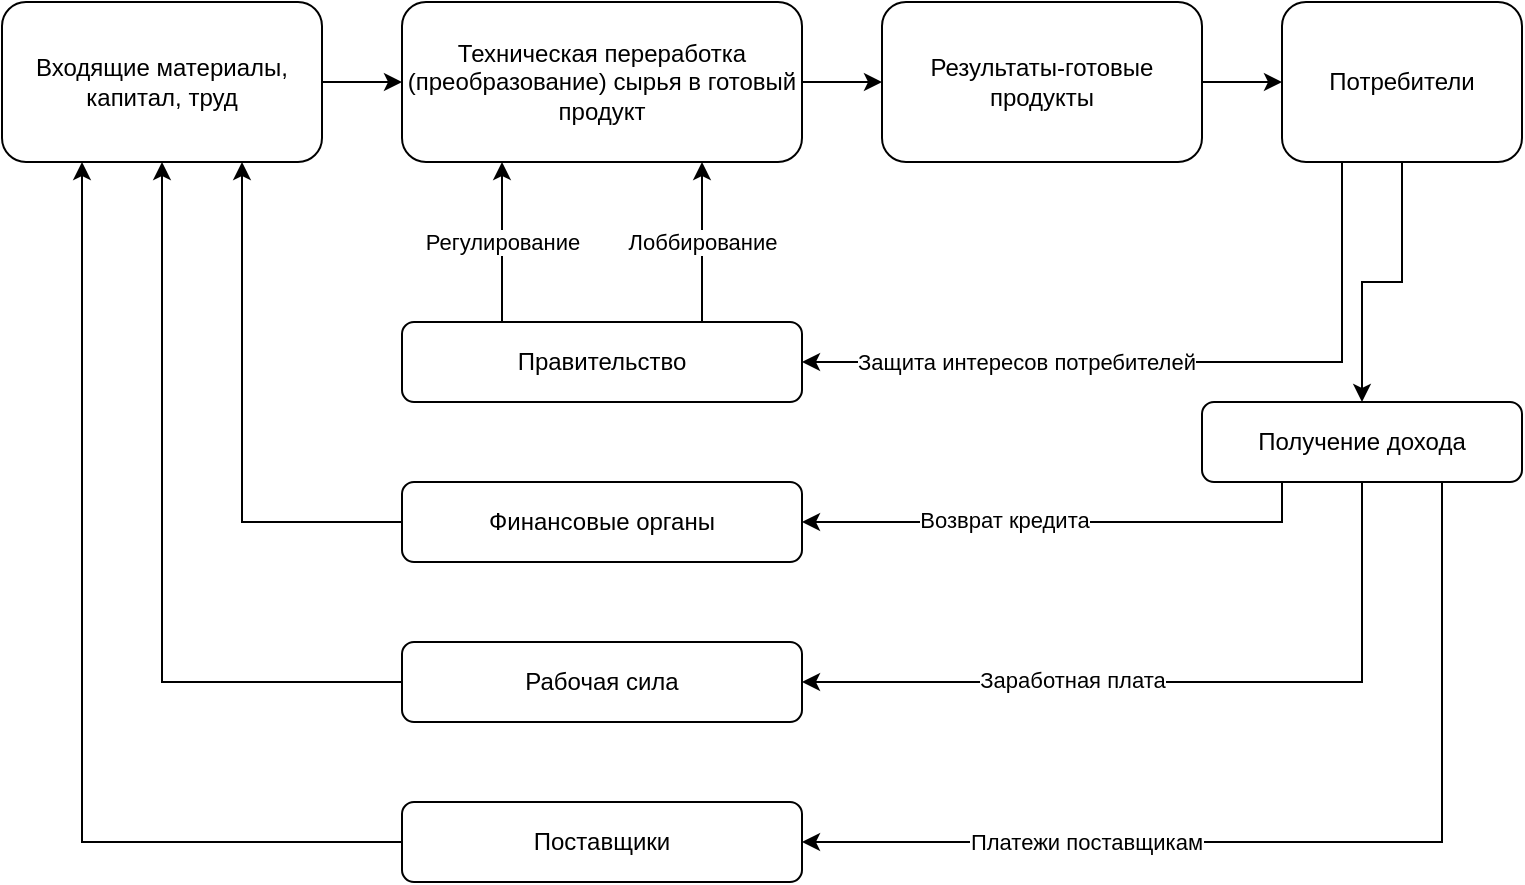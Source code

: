 <mxfile version="20.3.0" type="github">
  <diagram id="WiuyMp_RUBwJ1tMxnkiM" name="Страница 1">
    <mxGraphModel dx="946" dy="646" grid="1" gridSize="10" guides="1" tooltips="1" connect="1" arrows="1" fold="1" page="1" pageScale="1" pageWidth="827" pageHeight="1169" math="0" shadow="0">
      <root>
        <mxCell id="0" />
        <mxCell id="1" parent="0" />
        <mxCell id="XUD_TKHbQNdrTEIZYywG-11" value="" style="edgeStyle=orthogonalEdgeStyle;rounded=0;orthogonalLoop=1;jettySize=auto;html=1;" edge="1" parent="1" source="XUD_TKHbQNdrTEIZYywG-1" target="XUD_TKHbQNdrTEIZYywG-2">
          <mxGeometry relative="1" as="geometry" />
        </mxCell>
        <mxCell id="XUD_TKHbQNdrTEIZYywG-1" value="Техническая переработка (преобразование) сырья в готовый продукт" style="rounded=1;whiteSpace=wrap;html=1;" vertex="1" parent="1">
          <mxGeometry x="320" y="200" width="200" height="80" as="geometry" />
        </mxCell>
        <mxCell id="XUD_TKHbQNdrTEIZYywG-12" value="" style="edgeStyle=orthogonalEdgeStyle;rounded=0;orthogonalLoop=1;jettySize=auto;html=1;" edge="1" parent="1" source="XUD_TKHbQNdrTEIZYywG-2" target="XUD_TKHbQNdrTEIZYywG-3">
          <mxGeometry relative="1" as="geometry" />
        </mxCell>
        <mxCell id="XUD_TKHbQNdrTEIZYywG-2" value="Результаты-готовые продукты" style="rounded=1;whiteSpace=wrap;html=1;" vertex="1" parent="1">
          <mxGeometry x="560" y="200" width="160" height="80" as="geometry" />
        </mxCell>
        <mxCell id="XUD_TKHbQNdrTEIZYywG-13" value="" style="edgeStyle=orthogonalEdgeStyle;rounded=0;orthogonalLoop=1;jettySize=auto;html=1;" edge="1" parent="1" source="XUD_TKHbQNdrTEIZYywG-3" target="XUD_TKHbQNdrTEIZYywG-6">
          <mxGeometry relative="1" as="geometry" />
        </mxCell>
        <mxCell id="XUD_TKHbQNdrTEIZYywG-17" style="edgeStyle=orthogonalEdgeStyle;rounded=0;orthogonalLoop=1;jettySize=auto;html=1;exitX=0.25;exitY=1;exitDx=0;exitDy=0;entryX=1;entryY=0.5;entryDx=0;entryDy=0;" edge="1" parent="1" source="XUD_TKHbQNdrTEIZYywG-3" target="XUD_TKHbQNdrTEIZYywG-5">
          <mxGeometry relative="1" as="geometry" />
        </mxCell>
        <mxCell id="XUD_TKHbQNdrTEIZYywG-18" value="Защита интересов потребителей" style="edgeLabel;html=1;align=center;verticalAlign=middle;resizable=0;points=[];" vertex="1" connectable="0" parent="XUD_TKHbQNdrTEIZYywG-17">
          <mxGeometry x="0.395" relative="1" as="geometry">
            <mxPoint as="offset" />
          </mxGeometry>
        </mxCell>
        <mxCell id="XUD_TKHbQNdrTEIZYywG-3" value="Потребители" style="rounded=1;whiteSpace=wrap;html=1;" vertex="1" parent="1">
          <mxGeometry x="760" y="200" width="120" height="80" as="geometry" />
        </mxCell>
        <mxCell id="XUD_TKHbQNdrTEIZYywG-10" value="" style="edgeStyle=orthogonalEdgeStyle;rounded=0;orthogonalLoop=1;jettySize=auto;html=1;" edge="1" parent="1" source="XUD_TKHbQNdrTEIZYywG-4" target="XUD_TKHbQNdrTEIZYywG-1">
          <mxGeometry relative="1" as="geometry" />
        </mxCell>
        <mxCell id="XUD_TKHbQNdrTEIZYywG-4" value="Входящие материалы, капитал, труд" style="rounded=1;whiteSpace=wrap;html=1;" vertex="1" parent="1">
          <mxGeometry x="120" y="200" width="160" height="80" as="geometry" />
        </mxCell>
        <mxCell id="XUD_TKHbQNdrTEIZYywG-14" style="edgeStyle=orthogonalEdgeStyle;rounded=0;orthogonalLoop=1;jettySize=auto;html=1;exitX=0.75;exitY=0;exitDx=0;exitDy=0;entryX=0.75;entryY=1;entryDx=0;entryDy=0;" edge="1" parent="1" source="XUD_TKHbQNdrTEIZYywG-5" target="XUD_TKHbQNdrTEIZYywG-1">
          <mxGeometry relative="1" as="geometry" />
        </mxCell>
        <mxCell id="XUD_TKHbQNdrTEIZYywG-16" value="Лоббирование" style="edgeLabel;html=1;align=center;verticalAlign=middle;resizable=0;points=[];" vertex="1" connectable="0" parent="XUD_TKHbQNdrTEIZYywG-14">
          <mxGeometry x="0.037" relative="1" as="geometry">
            <mxPoint y="1" as="offset" />
          </mxGeometry>
        </mxCell>
        <mxCell id="XUD_TKHbQNdrTEIZYywG-15" value="Регулирование" style="edgeStyle=orthogonalEdgeStyle;rounded=0;orthogonalLoop=1;jettySize=auto;html=1;exitX=0.25;exitY=0;exitDx=0;exitDy=0;entryX=0.25;entryY=1;entryDx=0;entryDy=0;" edge="1" parent="1" source="XUD_TKHbQNdrTEIZYywG-5" target="XUD_TKHbQNdrTEIZYywG-1">
          <mxGeometry relative="1" as="geometry" />
        </mxCell>
        <mxCell id="XUD_TKHbQNdrTEIZYywG-5" value="Правительство" style="rounded=1;whiteSpace=wrap;html=1;" vertex="1" parent="1">
          <mxGeometry x="320" y="360" width="200" height="40" as="geometry" />
        </mxCell>
        <mxCell id="XUD_TKHbQNdrTEIZYywG-19" style="edgeStyle=orthogonalEdgeStyle;rounded=0;orthogonalLoop=1;jettySize=auto;html=1;exitX=0.25;exitY=1;exitDx=0;exitDy=0;entryX=1;entryY=0.5;entryDx=0;entryDy=0;" edge="1" parent="1" source="XUD_TKHbQNdrTEIZYywG-6" target="XUD_TKHbQNdrTEIZYywG-7">
          <mxGeometry relative="1" as="geometry" />
        </mxCell>
        <mxCell id="XUD_TKHbQNdrTEIZYywG-25" value="Возврат кредита" style="edgeLabel;html=1;align=center;verticalAlign=middle;resizable=0;points=[];" vertex="1" connectable="0" parent="XUD_TKHbQNdrTEIZYywG-19">
          <mxGeometry x="0.223" y="-1" relative="1" as="geometry">
            <mxPoint as="offset" />
          </mxGeometry>
        </mxCell>
        <mxCell id="XUD_TKHbQNdrTEIZYywG-20" style="edgeStyle=orthogonalEdgeStyle;rounded=0;orthogonalLoop=1;jettySize=auto;html=1;exitX=0.5;exitY=1;exitDx=0;exitDy=0;entryX=1;entryY=0.5;entryDx=0;entryDy=0;" edge="1" parent="1" source="XUD_TKHbQNdrTEIZYywG-6" target="XUD_TKHbQNdrTEIZYywG-8">
          <mxGeometry relative="1" as="geometry" />
        </mxCell>
        <mxCell id="XUD_TKHbQNdrTEIZYywG-26" value="Заработная плата" style="edgeLabel;html=1;align=center;verticalAlign=middle;resizable=0;points=[];" vertex="1" connectable="0" parent="XUD_TKHbQNdrTEIZYywG-20">
          <mxGeometry x="0.289" y="-1" relative="1" as="geometry">
            <mxPoint as="offset" />
          </mxGeometry>
        </mxCell>
        <mxCell id="XUD_TKHbQNdrTEIZYywG-21" style="edgeStyle=orthogonalEdgeStyle;rounded=0;orthogonalLoop=1;jettySize=auto;html=1;exitX=0.75;exitY=1;exitDx=0;exitDy=0;entryX=1;entryY=0.5;entryDx=0;entryDy=0;" edge="1" parent="1" source="XUD_TKHbQNdrTEIZYywG-6" target="XUD_TKHbQNdrTEIZYywG-9">
          <mxGeometry relative="1" as="geometry" />
        </mxCell>
        <mxCell id="XUD_TKHbQNdrTEIZYywG-27" value="Платежи поставщикам" style="edgeLabel;html=1;align=center;verticalAlign=middle;resizable=0;points=[];" vertex="1" connectable="0" parent="XUD_TKHbQNdrTEIZYywG-21">
          <mxGeometry x="0.432" relative="1" as="geometry">
            <mxPoint as="offset" />
          </mxGeometry>
        </mxCell>
        <mxCell id="XUD_TKHbQNdrTEIZYywG-6" value="Получение дохода" style="rounded=1;whiteSpace=wrap;html=1;" vertex="1" parent="1">
          <mxGeometry x="720" y="400" width="160" height="40" as="geometry" />
        </mxCell>
        <mxCell id="XUD_TKHbQNdrTEIZYywG-22" style="edgeStyle=orthogonalEdgeStyle;rounded=0;orthogonalLoop=1;jettySize=auto;html=1;exitX=0;exitY=0.5;exitDx=0;exitDy=0;entryX=0.75;entryY=1;entryDx=0;entryDy=0;" edge="1" parent="1" source="XUD_TKHbQNdrTEIZYywG-7" target="XUD_TKHbQNdrTEIZYywG-4">
          <mxGeometry relative="1" as="geometry" />
        </mxCell>
        <mxCell id="XUD_TKHbQNdrTEIZYywG-7" value="Финансовые органы" style="rounded=1;whiteSpace=wrap;html=1;" vertex="1" parent="1">
          <mxGeometry x="320" y="440" width="200" height="40" as="geometry" />
        </mxCell>
        <mxCell id="XUD_TKHbQNdrTEIZYywG-23" style="edgeStyle=orthogonalEdgeStyle;rounded=0;orthogonalLoop=1;jettySize=auto;html=1;exitX=0;exitY=0.5;exitDx=0;exitDy=0;entryX=0.5;entryY=1;entryDx=0;entryDy=0;" edge="1" parent="1" source="XUD_TKHbQNdrTEIZYywG-8" target="XUD_TKHbQNdrTEIZYywG-4">
          <mxGeometry relative="1" as="geometry" />
        </mxCell>
        <mxCell id="XUD_TKHbQNdrTEIZYywG-8" value="Рабочая сила" style="rounded=1;whiteSpace=wrap;html=1;" vertex="1" parent="1">
          <mxGeometry x="320" y="520" width="200" height="40" as="geometry" />
        </mxCell>
        <mxCell id="XUD_TKHbQNdrTEIZYywG-24" style="edgeStyle=orthogonalEdgeStyle;rounded=0;orthogonalLoop=1;jettySize=auto;html=1;exitX=0;exitY=0.5;exitDx=0;exitDy=0;entryX=0.25;entryY=1;entryDx=0;entryDy=0;" edge="1" parent="1" source="XUD_TKHbQNdrTEIZYywG-9" target="XUD_TKHbQNdrTEIZYywG-4">
          <mxGeometry relative="1" as="geometry" />
        </mxCell>
        <mxCell id="XUD_TKHbQNdrTEIZYywG-9" value="Поставщики" style="rounded=1;whiteSpace=wrap;html=1;" vertex="1" parent="1">
          <mxGeometry x="320" y="600" width="200" height="40" as="geometry" />
        </mxCell>
      </root>
    </mxGraphModel>
  </diagram>
</mxfile>
